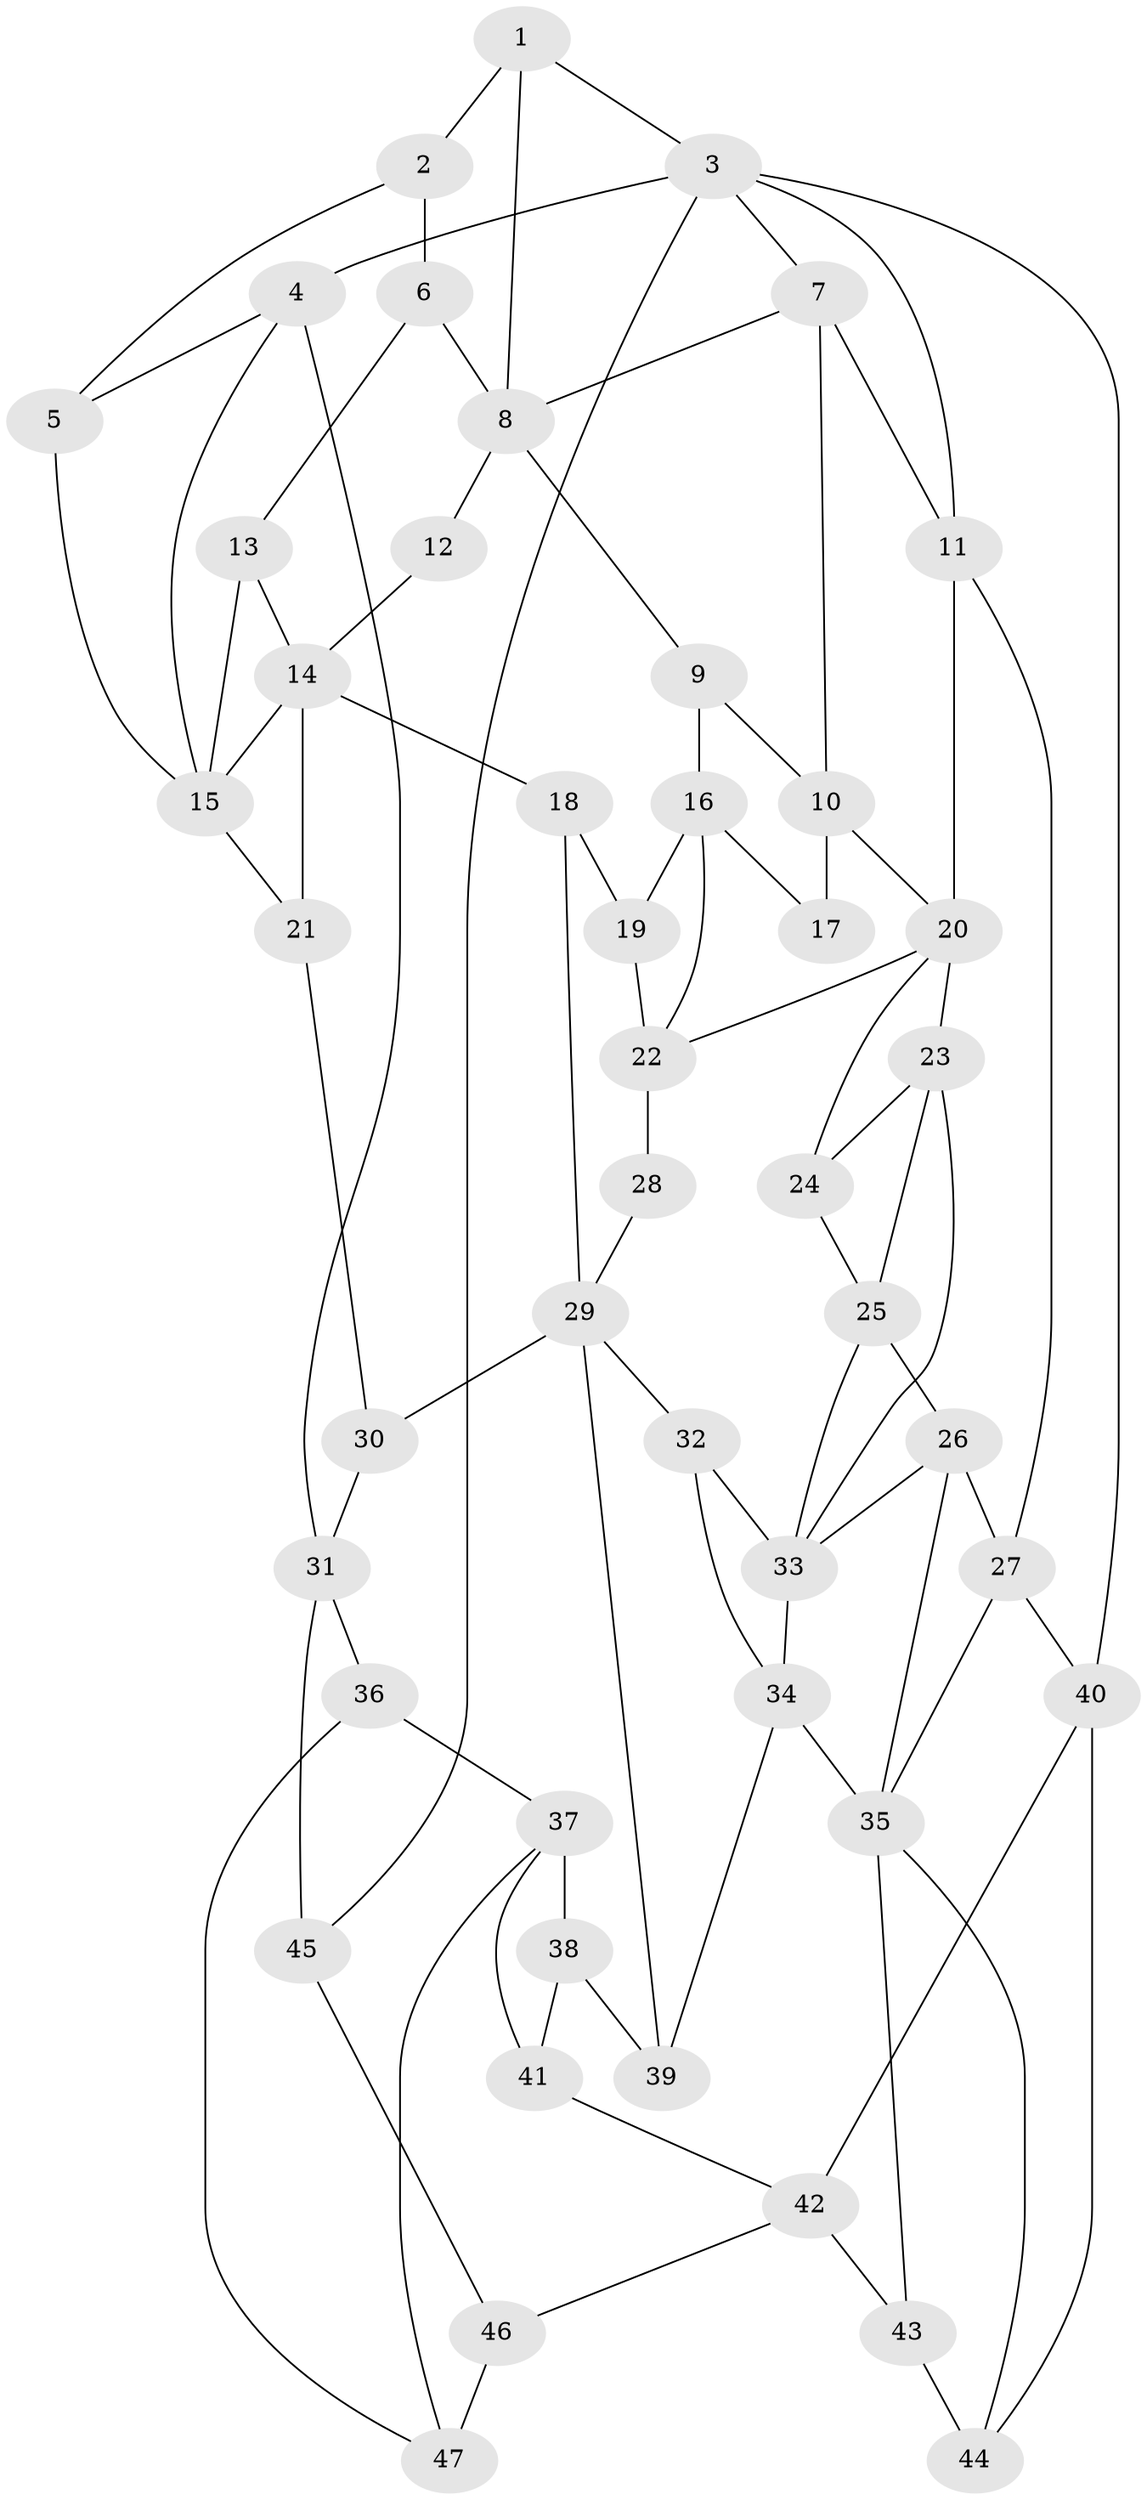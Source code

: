// original degree distribution, {4: 0.25862068965517243, 5: 0.4827586206896552, 3: 0.017241379310344827, 6: 0.2413793103448276}
// Generated by graph-tools (version 1.1) at 2025/54/03/04/25 22:54:41]
// undirected, 47 vertices, 85 edges
graph export_dot {
  node [color=gray90,style=filled];
  1;
  2;
  3;
  4;
  5;
  6;
  7;
  8;
  9;
  10;
  11;
  12;
  13;
  14;
  15;
  16;
  17;
  18;
  19;
  20;
  21;
  22;
  23;
  24;
  25;
  26;
  27;
  28;
  29;
  30;
  31;
  32;
  33;
  34;
  35;
  36;
  37;
  38;
  39;
  40;
  41;
  42;
  43;
  44;
  45;
  46;
  47;
  1 -- 2 [weight=1.0];
  1 -- 3 [weight=1.0];
  1 -- 8 [weight=1.0];
  2 -- 5 [weight=1.0];
  2 -- 6 [weight=2.0];
  3 -- 4 [weight=2.0];
  3 -- 7 [weight=1.0];
  3 -- 11 [weight=1.0];
  3 -- 40 [weight=2.0];
  3 -- 45 [weight=1.0];
  4 -- 5 [weight=1.0];
  4 -- 15 [weight=1.0];
  4 -- 31 [weight=1.0];
  5 -- 15 [weight=1.0];
  6 -- 8 [weight=1.0];
  6 -- 13 [weight=1.0];
  7 -- 8 [weight=1.0];
  7 -- 10 [weight=2.0];
  7 -- 11 [weight=1.0];
  8 -- 9 [weight=1.0];
  8 -- 12 [weight=2.0];
  9 -- 10 [weight=1.0];
  9 -- 16 [weight=2.0];
  10 -- 17 [weight=1.0];
  10 -- 20 [weight=1.0];
  11 -- 20 [weight=1.0];
  11 -- 27 [weight=1.0];
  12 -- 14 [weight=2.0];
  13 -- 14 [weight=1.0];
  13 -- 15 [weight=2.0];
  14 -- 15 [weight=1.0];
  14 -- 18 [weight=1.0];
  14 -- 21 [weight=1.0];
  15 -- 21 [weight=1.0];
  16 -- 17 [weight=2.0];
  16 -- 19 [weight=1.0];
  16 -- 22 [weight=1.0];
  18 -- 19 [weight=1.0];
  18 -- 29 [weight=1.0];
  19 -- 22 [weight=1.0];
  20 -- 22 [weight=1.0];
  20 -- 23 [weight=1.0];
  20 -- 24 [weight=1.0];
  21 -- 30 [weight=1.0];
  22 -- 28 [weight=2.0];
  23 -- 24 [weight=1.0];
  23 -- 25 [weight=1.0];
  23 -- 33 [weight=1.0];
  24 -- 25 [weight=1.0];
  25 -- 26 [weight=3.0];
  25 -- 33 [weight=1.0];
  26 -- 27 [weight=1.0];
  26 -- 33 [weight=1.0];
  26 -- 35 [weight=1.0];
  27 -- 35 [weight=1.0];
  27 -- 40 [weight=1.0];
  28 -- 29 [weight=1.0];
  29 -- 30 [weight=2.0];
  29 -- 32 [weight=1.0];
  29 -- 39 [weight=1.0];
  30 -- 31 [weight=1.0];
  31 -- 36 [weight=1.0];
  31 -- 45 [weight=1.0];
  32 -- 33 [weight=1.0];
  32 -- 34 [weight=1.0];
  33 -- 34 [weight=1.0];
  34 -- 35 [weight=1.0];
  34 -- 39 [weight=1.0];
  35 -- 43 [weight=1.0];
  35 -- 44 [weight=1.0];
  36 -- 37 [weight=1.0];
  36 -- 47 [weight=1.0];
  37 -- 38 [weight=3.0];
  37 -- 41 [weight=1.0];
  37 -- 47 [weight=1.0];
  38 -- 39 [weight=2.0];
  38 -- 41 [weight=1.0];
  40 -- 42 [weight=1.0];
  40 -- 44 [weight=1.0];
  41 -- 42 [weight=1.0];
  42 -- 43 [weight=2.0];
  42 -- 46 [weight=1.0];
  43 -- 44 [weight=2.0];
  45 -- 46 [weight=2.0];
  46 -- 47 [weight=2.0];
}
